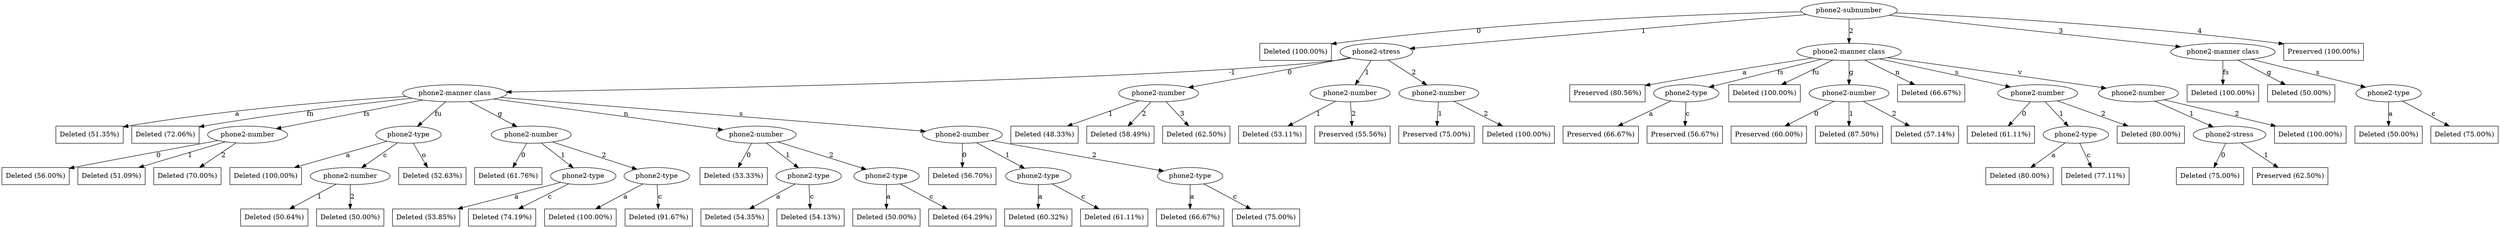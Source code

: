 digraph G {
"bg==" [ shape=ellipse label="phone2-subnumber"]
"bg==" -> "bi0w" [ label="0" ]
"bi0w" [ shape=box label="Deleted (100.00%)"]
"bg==" -> "bi0x" [ label="1" ]
"bi0x" [ shape=ellipse label="phone2-stress"]
"bi0x" -> "bi0xLTA=" [ label="-1" ]
"bi0xLTA=" [ shape=ellipse label="phone2-manner class"]
"bi0xLTA=" -> "bi0xLTAtMQ==" [ label="a" ]
"bi0xLTAtMQ==" [ shape=box label="Deleted (51.35%)"]
"bi0xLTA=" -> "bi0xLTAtMg==" [ label="fn" ]
"bi0xLTAtMg==" [ shape=box label="Deleted (72.06%)"]
"bi0xLTA=" -> "bi0xLTAtMw==" [ label="fs" ]
"bi0xLTAtMw==" [ shape=ellipse label="phone2-number"]
"bi0xLTAtMw==" -> "bi0xLTAtMy0w" [ label="0" ]
"bi0xLTAtMy0w" [ shape=box label="Deleted (56.00%)"]
"bi0xLTAtMw==" -> "bi0xLTAtMy0x" [ label="1" ]
"bi0xLTAtMy0x" [ shape=box label="Deleted (51.09%)"]
"bi0xLTAtMw==" -> "bi0xLTAtMy0y" [ label="2" ]
"bi0xLTAtMy0y" [ shape=box label="Deleted (70.00%)"]
"bi0xLTA=" -> "bi0xLTAtNA==" [ label="fu" ]
"bi0xLTAtNA==" [ shape=ellipse label="phone2-type"]
"bi0xLTAtNA==" -> "bi0xLTAtNC0x" [ label="a" ]
"bi0xLTAtNC0x" [ shape=box label="Deleted (100.00%)"]
"bi0xLTAtNA==" -> "bi0xLTAtNC0y" [ label="c" ]
"bi0xLTAtNC0y" [ shape=ellipse label="phone2-number"]
"bi0xLTAtNC0y" -> "bi0xLTAtNC0yLTE=" [ label="1" ]
"bi0xLTAtNC0yLTE=" [ shape=box label="Deleted (50.64%)"]
"bi0xLTAtNC0y" -> "bi0xLTAtNC0yLTI=" [ label="2" ]
"bi0xLTAtNC0yLTI=" [ shape=box label="Deleted (50.00%)"]
"bi0xLTAtNA==" -> "bi0xLTAtNC00" [ label="o" ]
"bi0xLTAtNC00" [ shape=box label="Deleted (52.63%)"]
"bi0xLTA=" -> "bi0xLTAtNQ==" [ label="g" ]
"bi0xLTAtNQ==" [ shape=ellipse label="phone2-number"]
"bi0xLTAtNQ==" -> "bi0xLTAtNS0w" [ label="0" ]
"bi0xLTAtNS0w" [ shape=box label="Deleted (61.76%)"]
"bi0xLTAtNQ==" -> "bi0xLTAtNS0x" [ label="1" ]
"bi0xLTAtNS0x" [ shape=ellipse label="phone2-type"]
"bi0xLTAtNS0x" -> "bi0xLTAtNS0xLTE=" [ label="a" ]
"bi0xLTAtNS0xLTE=" [ shape=box label="Deleted (53.85%)"]
"bi0xLTAtNS0x" -> "bi0xLTAtNS0xLTI=" [ label="c" ]
"bi0xLTAtNS0xLTI=" [ shape=box label="Deleted (74.19%)"]
"bi0xLTAtNQ==" -> "bi0xLTAtNS0y" [ label="2" ]
"bi0xLTAtNS0y" [ shape=ellipse label="phone2-type"]
"bi0xLTAtNS0y" -> "bi0xLTAtNS0yLTE=" [ label="a" ]
"bi0xLTAtNS0yLTE=" [ shape=box label="Deleted (100.00%)"]
"bi0xLTAtNS0y" -> "bi0xLTAtNS0yLTI=" [ label="c" ]
"bi0xLTAtNS0yLTI=" [ shape=box label="Deleted (91.67%)"]
"bi0xLTA=" -> "bi0xLTAtNg==" [ label="n" ]
"bi0xLTAtNg==" [ shape=ellipse label="phone2-number"]
"bi0xLTAtNg==" -> "bi0xLTAtNi0w" [ label="0" ]
"bi0xLTAtNi0w" [ shape=box label="Deleted (53.33%)"]
"bi0xLTAtNg==" -> "bi0xLTAtNi0x" [ label="1" ]
"bi0xLTAtNi0x" [ shape=ellipse label="phone2-type"]
"bi0xLTAtNi0x" -> "bi0xLTAtNi0xLTE=" [ label="a" ]
"bi0xLTAtNi0xLTE=" [ shape=box label="Deleted (54.35%)"]
"bi0xLTAtNi0x" -> "bi0xLTAtNi0xLTI=" [ label="c" ]
"bi0xLTAtNi0xLTI=" [ shape=box label="Deleted (54.13%)"]
"bi0xLTAtNg==" -> "bi0xLTAtNi0y" [ label="2" ]
"bi0xLTAtNi0y" [ shape=ellipse label="phone2-type"]
"bi0xLTAtNi0y" -> "bi0xLTAtNi0yLTE=" [ label="a" ]
"bi0xLTAtNi0yLTE=" [ shape=box label="Deleted (50.00%)"]
"bi0xLTAtNi0y" -> "bi0xLTAtNi0yLTI=" [ label="c" ]
"bi0xLTAtNi0yLTI=" [ shape=box label="Deleted (64.29%)"]
"bi0xLTA=" -> "bi0xLTAtNw==" [ label="s" ]
"bi0xLTAtNw==" [ shape=ellipse label="phone2-number"]
"bi0xLTAtNw==" -> "bi0xLTAtNy0w" [ label="0" ]
"bi0xLTAtNy0w" [ shape=box label="Deleted (56.70%)"]
"bi0xLTAtNw==" -> "bi0xLTAtNy0x" [ label="1" ]
"bi0xLTAtNy0x" [ shape=ellipse label="phone2-type"]
"bi0xLTAtNy0x" -> "bi0xLTAtNy0xLTE=" [ label="a" ]
"bi0xLTAtNy0xLTE=" [ shape=box label="Deleted (60.32%)"]
"bi0xLTAtNy0x" -> "bi0xLTAtNy0xLTI=" [ label="c" ]
"bi0xLTAtNy0xLTI=" [ shape=box label="Deleted (61.11%)"]
"bi0xLTAtNw==" -> "bi0xLTAtNy0y" [ label="2" ]
"bi0xLTAtNy0y" [ shape=ellipse label="phone2-type"]
"bi0xLTAtNy0y" -> "bi0xLTAtNy0yLTE=" [ label="a" ]
"bi0xLTAtNy0yLTE=" [ shape=box label="Deleted (66.67%)"]
"bi0xLTAtNy0y" -> "bi0xLTAtNy0yLTI=" [ label="c" ]
"bi0xLTAtNy0yLTI=" [ shape=box label="Deleted (75.00%)"]
"bi0x" -> "bi0xLTE=" [ label="0" ]
"bi0xLTE=" [ shape=ellipse label="phone2-number"]
"bi0xLTE=" -> "bi0xLTEtMQ==" [ label="1" ]
"bi0xLTEtMQ==" [ shape=box label="Deleted (48.33%)"]
"bi0xLTE=" -> "bi0xLTEtMg==" [ label="2" ]
"bi0xLTEtMg==" [ shape=box label="Deleted (58.49%)"]
"bi0xLTE=" -> "bi0xLTEtMw==" [ label="3" ]
"bi0xLTEtMw==" [ shape=box label="Deleted (62.50%)"]
"bi0x" -> "bi0xLTI=" [ label="1" ]
"bi0xLTI=" [ shape=ellipse label="phone2-number"]
"bi0xLTI=" -> "bi0xLTItMQ==" [ label="1" ]
"bi0xLTItMQ==" [ shape=box label="Deleted (53.11%)"]
"bi0xLTI=" -> "bi0xLTItMg==" [ label="2" ]
"bi0xLTItMg==" [ shape=box label="Preserved (55.56%)"]
"bi0x" -> "bi0xLTM=" [ label="2" ]
"bi0xLTM=" [ shape=ellipse label="phone2-number"]
"bi0xLTM=" -> "bi0xLTMtMQ==" [ label="1" ]
"bi0xLTMtMQ==" [ shape=box label="Preserved (75.00%)"]
"bi0xLTM=" -> "bi0xLTMtMg==" [ label="2" ]
"bi0xLTMtMg==" [ shape=box label="Deleted (100.00%)"]
"bg==" -> "bi0y" [ label="2" ]
"bi0y" [ shape=ellipse label="phone2-manner class"]
"bi0y" -> "bi0yLTE=" [ label="a" ]
"bi0yLTE=" [ shape=box label="Preserved (80.56%)"]
"bi0y" -> "bi0yLTM=" [ label="fs" ]
"bi0yLTM=" [ shape=ellipse label="phone2-type"]
"bi0yLTM=" -> "bi0yLTMtMQ==" [ label="a" ]
"bi0yLTMtMQ==" [ shape=box label="Preserved (66.67%)"]
"bi0yLTM=" -> "bi0yLTMtMg==" [ label="c" ]
"bi0yLTMtMg==" [ shape=box label="Preserved (56.67%)"]
"bi0y" -> "bi0yLTQ=" [ label="fu" ]
"bi0yLTQ=" [ shape=box label="Deleted (100.00%)"]
"bi0y" -> "bi0yLTU=" [ label="g" ]
"bi0yLTU=" [ shape=ellipse label="phone2-number"]
"bi0yLTU=" -> "bi0yLTUtMA==" [ label="0" ]
"bi0yLTUtMA==" [ shape=box label="Preserved (60.00%)"]
"bi0yLTU=" -> "bi0yLTUtMQ==" [ label="1" ]
"bi0yLTUtMQ==" [ shape=box label="Deleted (87.50%)"]
"bi0yLTU=" -> "bi0yLTUtMg==" [ label="2" ]
"bi0yLTUtMg==" [ shape=box label="Deleted (57.14%)"]
"bi0y" -> "bi0yLTY=" [ label="n" ]
"bi0yLTY=" [ shape=box label="Deleted (66.67%)"]
"bi0y" -> "bi0yLTc=" [ label="s" ]
"bi0yLTc=" [ shape=ellipse label="phone2-number"]
"bi0yLTc=" -> "bi0yLTctMA==" [ label="0" ]
"bi0yLTctMA==" [ shape=box label="Deleted (61.11%)"]
"bi0yLTc=" -> "bi0yLTctMQ==" [ label="1" ]
"bi0yLTctMQ==" [ shape=ellipse label="phone2-type"]
"bi0yLTctMQ==" -> "bi0yLTctMS0x" [ label="a" ]
"bi0yLTctMS0x" [ shape=box label="Deleted (80.00%)"]
"bi0yLTctMQ==" -> "bi0yLTctMS0y" [ label="c" ]
"bi0yLTctMS0y" [ shape=box label="Deleted (77.11%)"]
"bi0yLTc=" -> "bi0yLTctMg==" [ label="2" ]
"bi0yLTctMg==" [ shape=box label="Deleted (80.00%)"]
"bi0y" -> "bi0yLTg=" [ label="v" ]
"bi0yLTg=" [ shape=ellipse label="phone2-number"]
"bi0yLTg=" -> "bi0yLTgtMQ==" [ label="1" ]
"bi0yLTgtMQ==" [ shape=ellipse label="phone2-stress"]
"bi0yLTgtMQ==" -> "bi0yLTgtMS0x" [ label="0" ]
"bi0yLTgtMS0x" [ shape=box label="Deleted (75.00%)"]
"bi0yLTgtMQ==" -> "bi0yLTgtMS0y" [ label="1" ]
"bi0yLTgtMS0y" [ shape=box label="Preserved (62.50%)"]
"bi0yLTg=" -> "bi0yLTgtMg==" [ label="2" ]
"bi0yLTgtMg==" [ shape=box label="Deleted (100.00%)"]
"bg==" -> "bi0z" [ label="3" ]
"bi0z" [ shape=ellipse label="phone2-manner class"]
"bi0z" -> "bi0zLTM=" [ label="fs" ]
"bi0zLTM=" [ shape=box label="Deleted (100.00%)"]
"bi0z" -> "bi0zLTU=" [ label="g" ]
"bi0zLTU=" [ shape=box label="Deleted (50.00%)"]
"bi0z" -> "bi0zLTc=" [ label="s" ]
"bi0zLTc=" [ shape=ellipse label="phone2-type"]
"bi0zLTc=" -> "bi0zLTctMQ==" [ label="a" ]
"bi0zLTctMQ==" [ shape=box label="Deleted (50.00%)"]
"bi0zLTc=" -> "bi0zLTctMg==" [ label="c" ]
"bi0zLTctMg==" [ shape=box label="Deleted (75.00%)"]
"bg==" -> "bi00" [ label="4" ]
"bi00" [ shape=box label="Preserved (100.00%)"]
}
